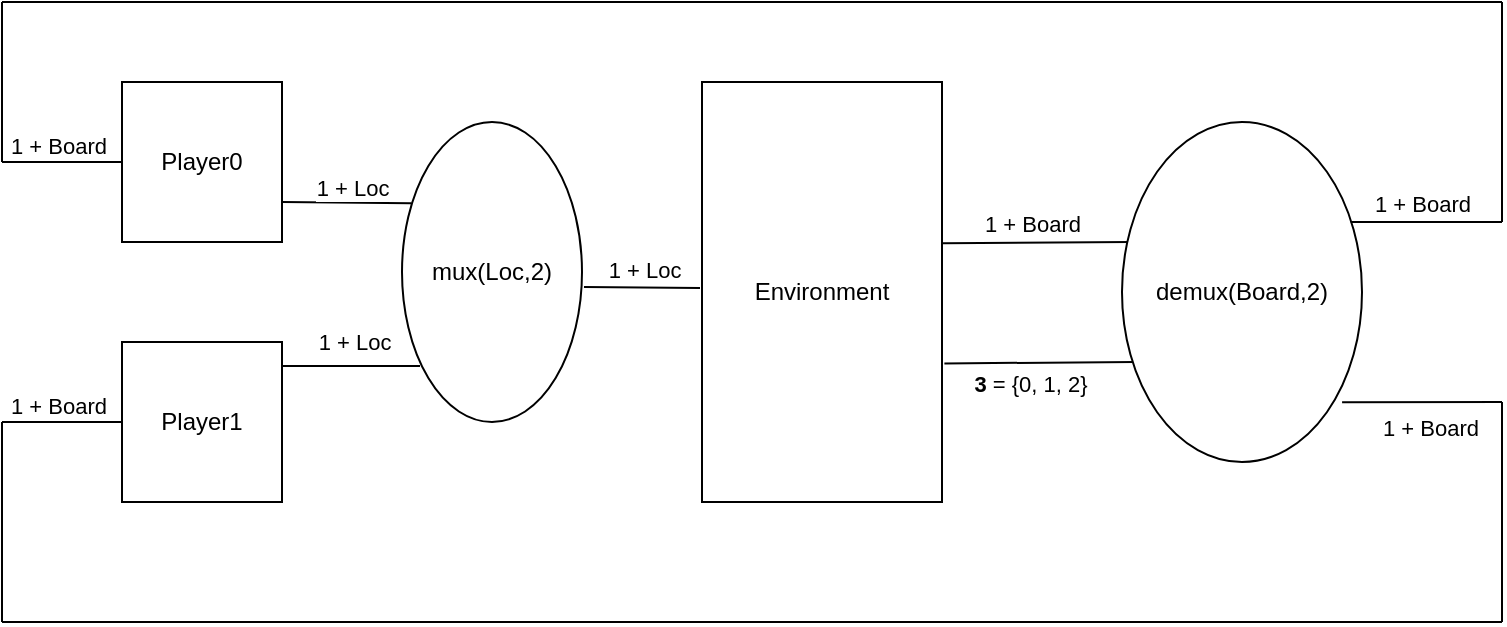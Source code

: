 <mxfile version="28.2.5">
  <diagram name="Page-1" id="8m5D9IINrI50sm1xeiVv">
    <mxGraphModel dx="1002" dy="940" grid="1" gridSize="10" guides="1" tooltips="1" connect="1" arrows="1" fold="1" page="1" pageScale="1" pageWidth="1100" pageHeight="1700" math="0" shadow="0">
      <root>
        <mxCell id="0" />
        <mxCell id="1" parent="0" />
        <mxCell id="jVBMLtscBEM3OXXfgbqj-1" value="Player0" style="whiteSpace=wrap;html=1;aspect=fixed;" parent="1" vertex="1">
          <mxGeometry x="100" y="240" width="80" height="80" as="geometry" />
        </mxCell>
        <mxCell id="jVBMLtscBEM3OXXfgbqj-2" value="Player1" style="whiteSpace=wrap;html=1;aspect=fixed;" parent="1" vertex="1">
          <mxGeometry x="100" y="370" width="80" height="80" as="geometry" />
        </mxCell>
        <mxCell id="jVBMLtscBEM3OXXfgbqj-3" value="mux(Loc,2)" style="ellipse;whiteSpace=wrap;html=1;" parent="1" vertex="1">
          <mxGeometry x="240" y="260" width="90" height="150" as="geometry" />
        </mxCell>
        <mxCell id="jVBMLtscBEM3OXXfgbqj-4" value="" style="endArrow=none;html=1;rounded=0;entryX=0.1;entryY=0.813;entryDx=0;entryDy=0;entryPerimeter=0;" parent="1" target="jVBMLtscBEM3OXXfgbqj-3" edge="1">
          <mxGeometry width="50" height="50" relative="1" as="geometry">
            <mxPoint x="180" y="382" as="sourcePoint" />
            <mxPoint x="490" y="470" as="targetPoint" />
          </mxGeometry>
        </mxCell>
        <mxCell id="jVBMLtscBEM3OXXfgbqj-5" value="1 + Loc" style="edgeLabel;html=1;align=center;verticalAlign=middle;resizable=0;points=[];" parent="jVBMLtscBEM3OXXfgbqj-4" vertex="1" connectable="0">
          <mxGeometry x="0.038" y="2" relative="1" as="geometry">
            <mxPoint y="-10" as="offset" />
          </mxGeometry>
        </mxCell>
        <mxCell id="jVBMLtscBEM3OXXfgbqj-6" value="" style="endArrow=none;html=1;rounded=0;exitX=1;exitY=0.75;exitDx=0;exitDy=0;entryX=0.052;entryY=0.271;entryDx=0;entryDy=0;entryPerimeter=0;" parent="1" source="jVBMLtscBEM3OXXfgbqj-1" target="jVBMLtscBEM3OXXfgbqj-3" edge="1">
          <mxGeometry width="50" height="50" relative="1" as="geometry">
            <mxPoint x="440" y="520" as="sourcePoint" />
            <mxPoint x="490" y="470" as="targetPoint" />
          </mxGeometry>
        </mxCell>
        <mxCell id="jVBMLtscBEM3OXXfgbqj-7" value="1 + Loc" style="edgeLabel;html=1;align=center;verticalAlign=bottom;resizable=0;points=[];labelPosition=center;verticalLabelPosition=top;" parent="jVBMLtscBEM3OXXfgbqj-6" vertex="1" connectable="0">
          <mxGeometry x="0.081" y="-1" relative="1" as="geometry">
            <mxPoint as="offset" />
          </mxGeometry>
        </mxCell>
        <mxCell id="jVBMLtscBEM3OXXfgbqj-9" value="Environment" style="rounded=0;whiteSpace=wrap;html=1;" parent="1" vertex="1">
          <mxGeometry x="390" y="240" width="120" height="210" as="geometry" />
        </mxCell>
        <mxCell id="jVBMLtscBEM3OXXfgbqj-10" value="" style="endArrow=none;html=1;rounded=0;exitX=1.011;exitY=0.55;exitDx=0;exitDy=0;exitPerimeter=0;" parent="1" source="jVBMLtscBEM3OXXfgbqj-3" edge="1">
          <mxGeometry width="50" height="50" relative="1" as="geometry">
            <mxPoint x="670" y="410" as="sourcePoint" />
            <mxPoint x="389" y="343" as="targetPoint" />
          </mxGeometry>
        </mxCell>
        <mxCell id="jVBMLtscBEM3OXXfgbqj-14" value="1 + Loc" style="edgeLabel;html=1;align=center;verticalAlign=bottom;resizable=0;points=[];labelPosition=center;verticalLabelPosition=top;" parent="jVBMLtscBEM3OXXfgbqj-10" vertex="1" connectable="0">
          <mxGeometry x="0.028" relative="1" as="geometry">
            <mxPoint as="offset" />
          </mxGeometry>
        </mxCell>
        <mxCell id="jVBMLtscBEM3OXXfgbqj-15" value="" style="endArrow=none;html=1;rounded=0;exitX=1.003;exitY=0.384;exitDx=0;exitDy=0;exitPerimeter=0;entryX=0.038;entryY=0.353;entryDx=0;entryDy=0;entryPerimeter=0;" parent="1" source="jVBMLtscBEM3OXXfgbqj-9" target="jVBMLtscBEM3OXXfgbqj-19" edge="1">
          <mxGeometry width="50" height="50" relative="1" as="geometry">
            <mxPoint x="670" y="390" as="sourcePoint" />
            <mxPoint x="600" y="321" as="targetPoint" />
          </mxGeometry>
        </mxCell>
        <mxCell id="jVBMLtscBEM3OXXfgbqj-18" value="1 + Board" style="edgeLabel;html=1;align=center;verticalAlign=bottom;resizable=0;points=[];labelPosition=center;verticalLabelPosition=top;" parent="jVBMLtscBEM3OXXfgbqj-15" vertex="1" connectable="0">
          <mxGeometry x="-0.061" y="-2" relative="1" as="geometry">
            <mxPoint y="-3" as="offset" />
          </mxGeometry>
        </mxCell>
        <mxCell id="jVBMLtscBEM3OXXfgbqj-16" value="" style="endArrow=none;html=1;rounded=0;exitX=1.01;exitY=0.67;exitDx=0;exitDy=0;exitPerimeter=0;entryX=0.054;entryY=0.706;entryDx=0;entryDy=0;entryPerimeter=0;" parent="1" source="jVBMLtscBEM3OXXfgbqj-9" target="jVBMLtscBEM3OXXfgbqj-19" edge="1">
          <mxGeometry width="50" height="50" relative="1" as="geometry">
            <mxPoint x="670" y="390" as="sourcePoint" />
            <mxPoint x="600" y="380" as="targetPoint" />
          </mxGeometry>
        </mxCell>
        <mxCell id="jVBMLtscBEM3OXXfgbqj-17" value="&lt;b&gt;3&lt;/b&gt; = {0, 1, 2}" style="edgeLabel;html=1;align=center;verticalAlign=top;resizable=0;points=[];labelPosition=center;verticalLabelPosition=bottom;" parent="jVBMLtscBEM3OXXfgbqj-16" vertex="1" connectable="0">
          <mxGeometry x="-0.106" y="2" relative="1" as="geometry">
            <mxPoint as="offset" />
          </mxGeometry>
        </mxCell>
        <mxCell id="jVBMLtscBEM3OXXfgbqj-19" value="demux(Board,2)" style="ellipse;whiteSpace=wrap;html=1;" parent="1" vertex="1">
          <mxGeometry x="600" y="260" width="120" height="170" as="geometry" />
        </mxCell>
        <mxCell id="jVBMLtscBEM3OXXfgbqj-21" value="" style="endArrow=none;html=1;rounded=0;exitX=0.953;exitY=0.294;exitDx=0;exitDy=0;exitPerimeter=0;" parent="1" source="jVBMLtscBEM3OXXfgbqj-19" edge="1">
          <mxGeometry width="50" height="50" relative="1" as="geometry">
            <mxPoint x="390" y="360" as="sourcePoint" />
            <mxPoint x="790" y="310" as="targetPoint" />
          </mxGeometry>
        </mxCell>
        <mxCell id="jVBMLtscBEM3OXXfgbqj-22" value="1 + Board" style="edgeLabel;html=1;align=center;verticalAlign=bottom;resizable=0;points=[];labelPosition=center;verticalLabelPosition=top;" parent="jVBMLtscBEM3OXXfgbqj-21" vertex="1" connectable="0">
          <mxGeometry x="-0.055" relative="1" as="geometry">
            <mxPoint as="offset" />
          </mxGeometry>
        </mxCell>
        <mxCell id="jVBMLtscBEM3OXXfgbqj-23" value="" style="endArrow=none;html=1;rounded=0;exitX=0.917;exitY=0.824;exitDx=0;exitDy=0;exitPerimeter=0;" parent="1" source="jVBMLtscBEM3OXXfgbqj-19" edge="1">
          <mxGeometry width="50" height="50" relative="1" as="geometry">
            <mxPoint x="710" y="400" as="sourcePoint" />
            <mxPoint x="790" y="400" as="targetPoint" />
          </mxGeometry>
        </mxCell>
        <mxCell id="jVBMLtscBEM3OXXfgbqj-24" value="1 + Board" style="edgeLabel;html=1;align=center;verticalAlign=top;resizable=0;points=[];labelPosition=center;verticalLabelPosition=bottom;" parent="jVBMLtscBEM3OXXfgbqj-23" vertex="1" connectable="0">
          <mxGeometry x="0.1" relative="1" as="geometry">
            <mxPoint as="offset" />
          </mxGeometry>
        </mxCell>
        <mxCell id="jVBMLtscBEM3OXXfgbqj-25" value="" style="endArrow=none;html=1;rounded=0;" parent="1" edge="1">
          <mxGeometry width="50" height="50" relative="1" as="geometry">
            <mxPoint x="790" y="310" as="sourcePoint" />
            <mxPoint x="790" y="200" as="targetPoint" />
          </mxGeometry>
        </mxCell>
        <mxCell id="jVBMLtscBEM3OXXfgbqj-26" value="" style="endArrow=none;html=1;rounded=0;" parent="1" edge="1">
          <mxGeometry width="50" height="50" relative="1" as="geometry">
            <mxPoint x="790" y="200" as="sourcePoint" />
            <mxPoint x="40" y="200" as="targetPoint" />
          </mxGeometry>
        </mxCell>
        <mxCell id="jVBMLtscBEM3OXXfgbqj-27" value="" style="endArrow=none;html=1;rounded=0;" parent="1" edge="1">
          <mxGeometry width="50" height="50" relative="1" as="geometry">
            <mxPoint x="40" y="280" as="sourcePoint" />
            <mxPoint x="40" y="200" as="targetPoint" />
          </mxGeometry>
        </mxCell>
        <mxCell id="jVBMLtscBEM3OXXfgbqj-28" value="" style="endArrow=none;html=1;rounded=0;exitX=0;exitY=0.5;exitDx=0;exitDy=0;" parent="1" source="jVBMLtscBEM3OXXfgbqj-1" edge="1">
          <mxGeometry width="50" height="50" relative="1" as="geometry">
            <mxPoint x="210" y="370" as="sourcePoint" />
            <mxPoint x="40" y="280" as="targetPoint" />
          </mxGeometry>
        </mxCell>
        <mxCell id="jVBMLtscBEM3OXXfgbqj-29" value="1 + Board" style="edgeLabel;html=1;align=center;verticalAlign=bottom;resizable=0;points=[];labelPosition=center;verticalLabelPosition=top;" parent="jVBMLtscBEM3OXXfgbqj-28" vertex="1" connectable="0">
          <mxGeometry x="0.073" relative="1" as="geometry">
            <mxPoint as="offset" />
          </mxGeometry>
        </mxCell>
        <mxCell id="jVBMLtscBEM3OXXfgbqj-31" value="" style="endArrow=none;html=1;rounded=0;" parent="1" edge="1">
          <mxGeometry width="50" height="50" relative="1" as="geometry">
            <mxPoint x="790" y="510" as="sourcePoint" />
            <mxPoint x="790" y="400" as="targetPoint" />
          </mxGeometry>
        </mxCell>
        <mxCell id="jVBMLtscBEM3OXXfgbqj-32" value="" style="endArrow=none;html=1;rounded=0;" parent="1" edge="1">
          <mxGeometry width="50" height="50" relative="1" as="geometry">
            <mxPoint x="790" y="510" as="sourcePoint" />
            <mxPoint x="40" y="510" as="targetPoint" />
          </mxGeometry>
        </mxCell>
        <mxCell id="jVBMLtscBEM3OXXfgbqj-33" value="" style="endArrow=none;html=1;rounded=0;" parent="1" edge="1">
          <mxGeometry width="50" height="50" relative="1" as="geometry">
            <mxPoint x="40" y="510" as="sourcePoint" />
            <mxPoint x="40" y="410" as="targetPoint" />
          </mxGeometry>
        </mxCell>
        <mxCell id="jVBMLtscBEM3OXXfgbqj-35" value="" style="endArrow=none;html=1;rounded=0;exitX=0;exitY=0.5;exitDx=0;exitDy=0;" parent="1" edge="1">
          <mxGeometry width="50" height="50" relative="1" as="geometry">
            <mxPoint x="100" y="410" as="sourcePoint" />
            <mxPoint x="40" y="410" as="targetPoint" />
          </mxGeometry>
        </mxCell>
        <mxCell id="jVBMLtscBEM3OXXfgbqj-36" value="1 + Board" style="edgeLabel;html=1;align=center;verticalAlign=bottom;resizable=0;points=[];labelPosition=center;verticalLabelPosition=top;" parent="jVBMLtscBEM3OXXfgbqj-35" vertex="1" connectable="0">
          <mxGeometry x="0.073" relative="1" as="geometry">
            <mxPoint as="offset" />
          </mxGeometry>
        </mxCell>
      </root>
    </mxGraphModel>
  </diagram>
</mxfile>
